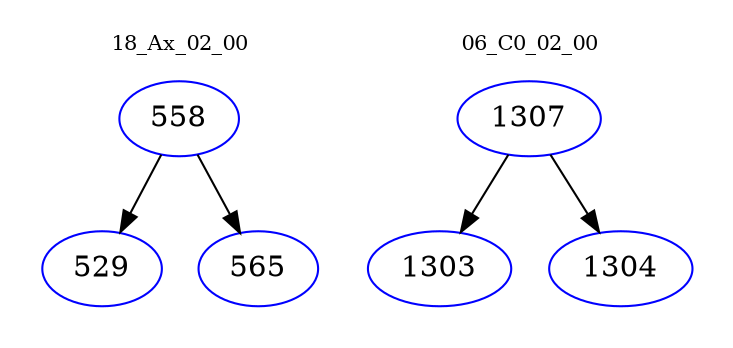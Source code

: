 digraph{
subgraph cluster_0 {
color = white
label = "18_Ax_02_00";
fontsize=10;
T0_558 [label="558", color="blue"]
T0_558 -> T0_529 [color="black"]
T0_529 [label="529", color="blue"]
T0_558 -> T0_565 [color="black"]
T0_565 [label="565", color="blue"]
}
subgraph cluster_1 {
color = white
label = "06_C0_02_00";
fontsize=10;
T1_1307 [label="1307", color="blue"]
T1_1307 -> T1_1303 [color="black"]
T1_1303 [label="1303", color="blue"]
T1_1307 -> T1_1304 [color="black"]
T1_1304 [label="1304", color="blue"]
}
}
